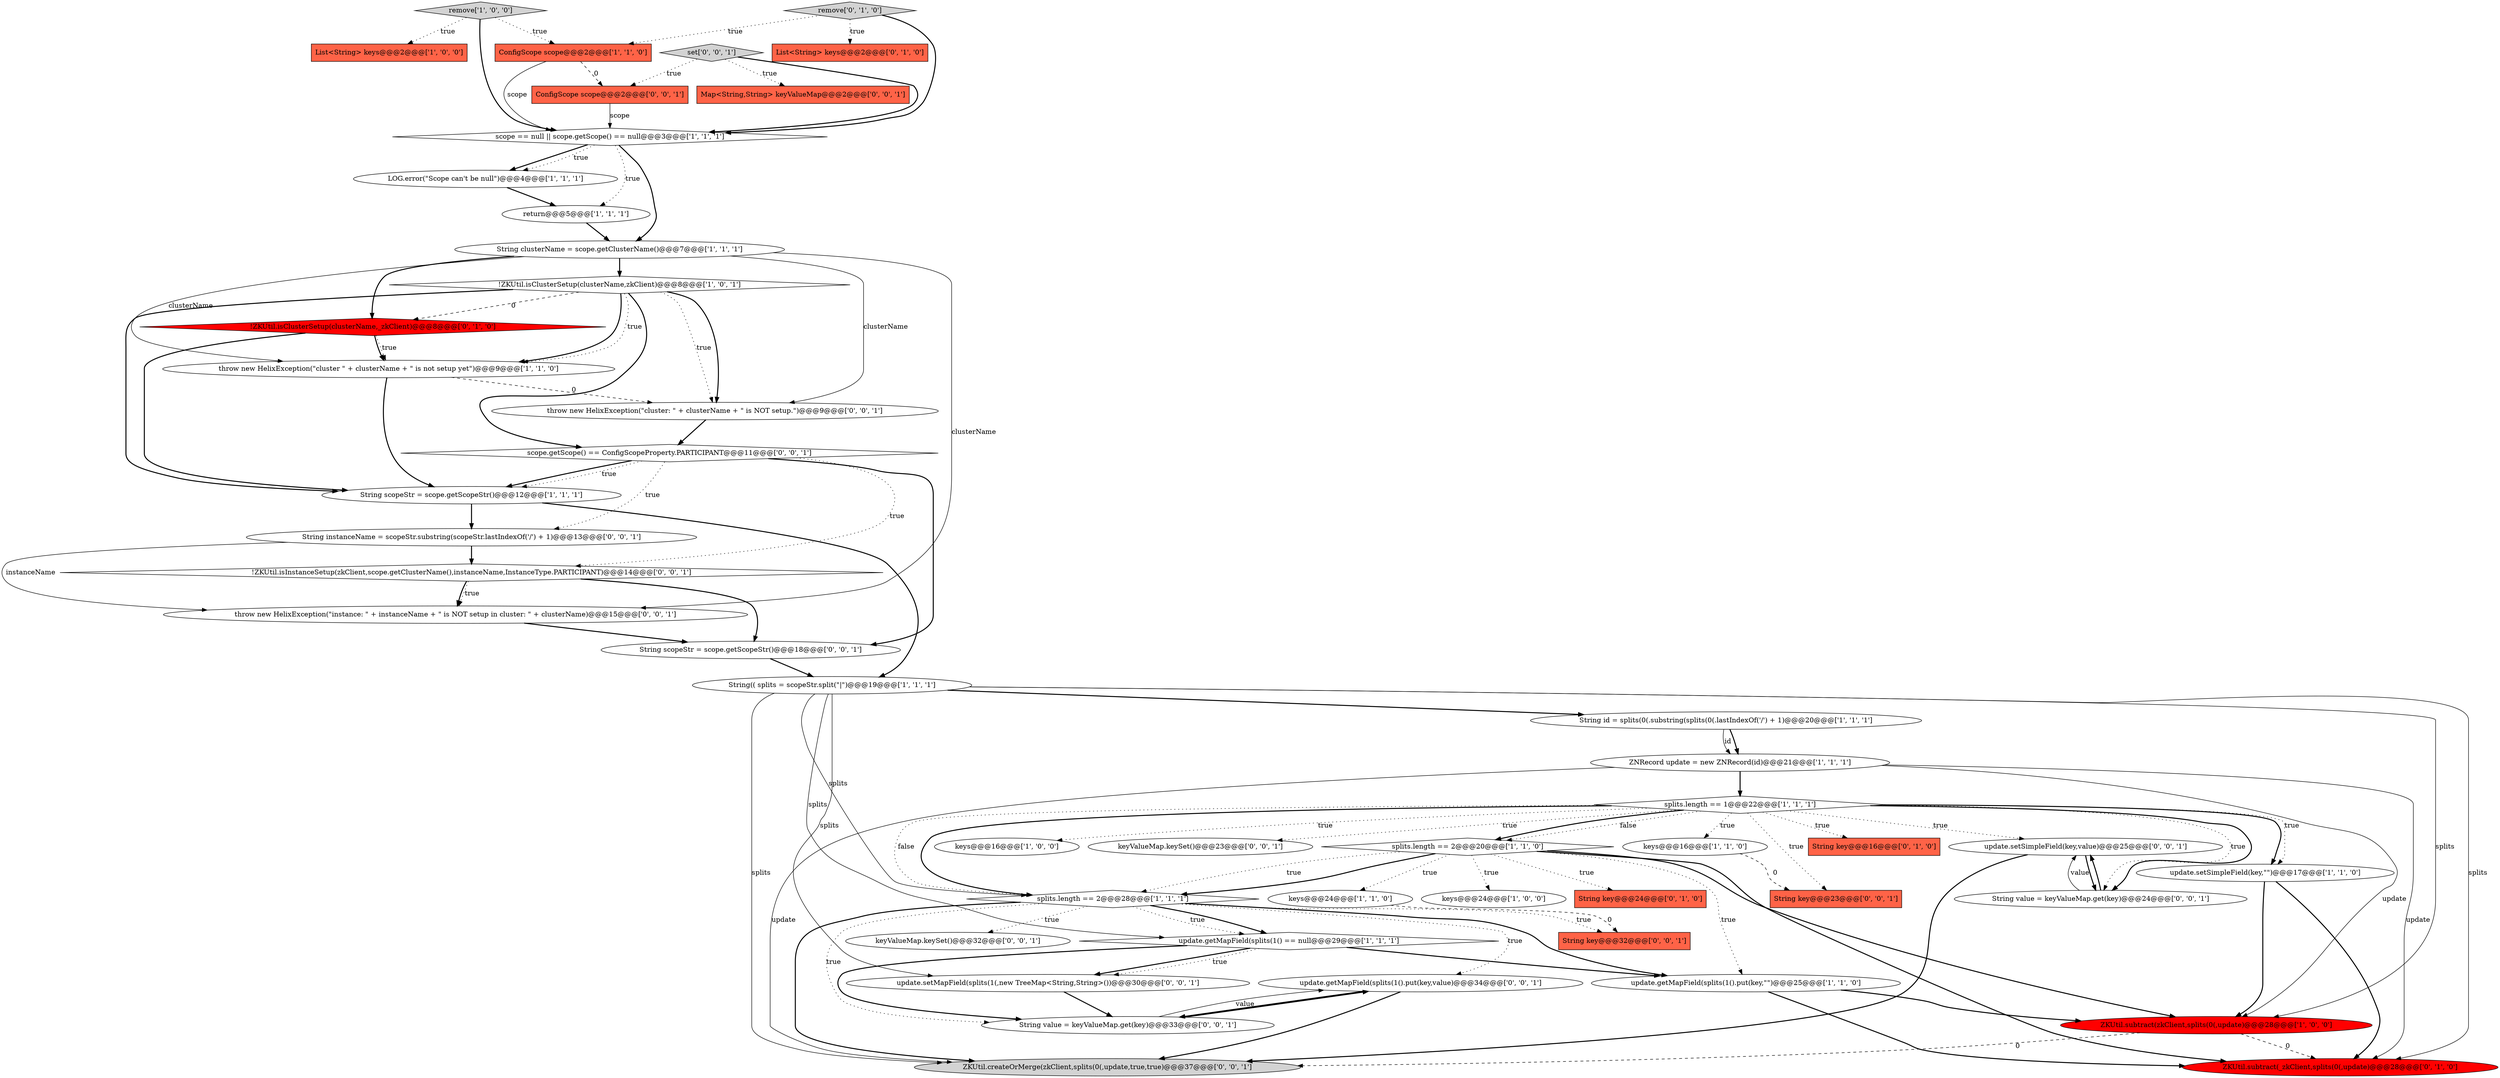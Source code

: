 digraph {
42 [style = filled, label = "throw new HelixException(\"instance: \" + instanceName + \" is NOT setup in cluster: \" + clusterName)@@@15@@@['0', '0', '1']", fillcolor = white, shape = ellipse image = "AAA0AAABBB3BBB"];
19 [style = filled, label = "keys@@@24@@@['1', '1', '0']", fillcolor = white, shape = ellipse image = "AAA0AAABBB1BBB"];
11 [style = filled, label = "ZKUtil.subtract(zkClient,splits(0(,update)@@@28@@@['1', '0', '0']", fillcolor = red, shape = ellipse image = "AAA1AAABBB1BBB"];
4 [style = filled, label = "keys@@@16@@@['1', '0', '0']", fillcolor = white, shape = ellipse image = "AAA0AAABBB1BBB"];
31 [style = filled, label = "Map<String,String> keyValueMap@@@2@@@['0', '0', '1']", fillcolor = tomato, shape = box image = "AAA0AAABBB3BBB"];
8 [style = filled, label = "String scopeStr = scope.getScopeStr()@@@12@@@['1', '1', '1']", fillcolor = white, shape = ellipse image = "AAA0AAABBB1BBB"];
34 [style = filled, label = "scope.getScope() == ConfigScopeProperty.PARTICIPANT@@@11@@@['0', '0', '1']", fillcolor = white, shape = diamond image = "AAA0AAABBB3BBB"];
44 [style = filled, label = "keyValueMap.keySet()@@@23@@@['0', '0', '1']", fillcolor = white, shape = ellipse image = "AAA0AAABBB3BBB"];
22 [style = filled, label = "remove['1', '0', '0']", fillcolor = lightgray, shape = diamond image = "AAA0AAABBB1BBB"];
23 [style = filled, label = "update.setSimpleField(key,\"\")@@@17@@@['1', '1', '0']", fillcolor = white, shape = ellipse image = "AAA0AAABBB1BBB"];
16 [style = filled, label = "splits.length == 2@@@20@@@['1', '1', '0']", fillcolor = white, shape = diamond image = "AAA0AAABBB1BBB"];
7 [style = filled, label = "return@@@5@@@['1', '1', '1']", fillcolor = white, shape = ellipse image = "AAA0AAABBB1BBB"];
36 [style = filled, label = "ZKUtil.createOrMerge(zkClient,splits(0(,update,true,true)@@@37@@@['0', '0', '1']", fillcolor = lightgray, shape = ellipse image = "AAA0AAABBB3BBB"];
10 [style = filled, label = "throw new HelixException(\"cluster \" + clusterName + \" is not setup yet\")@@@9@@@['1', '1', '0']", fillcolor = white, shape = ellipse image = "AAA0AAABBB1BBB"];
21 [style = filled, label = "ConfigScope scope@@@2@@@['1', '1', '0']", fillcolor = tomato, shape = box image = "AAA0AAABBB1BBB"];
45 [style = filled, label = "update.getMapField(splits(1().put(key,value)@@@34@@@['0', '0', '1']", fillcolor = white, shape = ellipse image = "AAA0AAABBB3BBB"];
13 [style = filled, label = "String(( splits = scopeStr.split(\"\|\")@@@19@@@['1', '1', '1']", fillcolor = white, shape = ellipse image = "AAA0AAABBB1BBB"];
5 [style = filled, label = "splits.length == 2@@@28@@@['1', '1', '1']", fillcolor = white, shape = diamond image = "AAA0AAABBB1BBB"];
40 [style = filled, label = "String scopeStr = scope.getScopeStr()@@@18@@@['0', '0', '1']", fillcolor = white, shape = ellipse image = "AAA0AAABBB3BBB"];
39 [style = filled, label = "!ZKUtil.isInstanceSetup(zkClient,scope.getClusterName(),instanceName,InstanceType.PARTICIPANT)@@@14@@@['0', '0', '1']", fillcolor = white, shape = diamond image = "AAA0AAABBB3BBB"];
17 [style = filled, label = "String clusterName = scope.getClusterName()@@@7@@@['1', '1', '1']", fillcolor = white, shape = ellipse image = "AAA0AAABBB1BBB"];
28 [style = filled, label = "!ZKUtil.isClusterSetup(clusterName,_zkClient)@@@8@@@['0', '1', '0']", fillcolor = red, shape = diamond image = "AAA1AAABBB2BBB"];
47 [style = filled, label = "set['0', '0', '1']", fillcolor = lightgray, shape = diamond image = "AAA0AAABBB3BBB"];
30 [style = filled, label = "keyValueMap.keySet()@@@32@@@['0', '0', '1']", fillcolor = white, shape = ellipse image = "AAA0AAABBB3BBB"];
14 [style = filled, label = "update.getMapField(splits(1() == null@@@29@@@['1', '1', '1']", fillcolor = white, shape = diamond image = "AAA0AAABBB1BBB"];
25 [style = filled, label = "String key@@@16@@@['0', '1', '0']", fillcolor = tomato, shape = box image = "AAA0AAABBB2BBB"];
0 [style = filled, label = "splits.length == 1@@@22@@@['1', '1', '1']", fillcolor = white, shape = diamond image = "AAA0AAABBB1BBB"];
24 [style = filled, label = "remove['0', '1', '0']", fillcolor = lightgray, shape = diamond image = "AAA0AAABBB2BBB"];
29 [style = filled, label = "ZKUtil.subtract(_zkClient,splits(0(,update)@@@28@@@['0', '1', '0']", fillcolor = red, shape = ellipse image = "AAA1AAABBB2BBB"];
32 [style = filled, label = "String instanceName = scopeStr.substring(scopeStr.lastIndexOf('/') + 1)@@@13@@@['0', '0', '1']", fillcolor = white, shape = ellipse image = "AAA0AAABBB3BBB"];
33 [style = filled, label = "String value = keyValueMap.get(key)@@@33@@@['0', '0', '1']", fillcolor = white, shape = ellipse image = "AAA0AAABBB3BBB"];
9 [style = filled, label = "keys@@@24@@@['1', '0', '0']", fillcolor = white, shape = ellipse image = "AAA0AAABBB1BBB"];
48 [style = filled, label = "ConfigScope scope@@@2@@@['0', '0', '1']", fillcolor = tomato, shape = box image = "AAA0AAABBB3BBB"];
12 [style = filled, label = "keys@@@16@@@['1', '1', '0']", fillcolor = white, shape = ellipse image = "AAA0AAABBB1BBB"];
20 [style = filled, label = "List<String> keys@@@2@@@['1', '0', '0']", fillcolor = tomato, shape = box image = "AAA0AAABBB1BBB"];
46 [style = filled, label = "String key@@@23@@@['0', '0', '1']", fillcolor = tomato, shape = box image = "AAA0AAABBB3BBB"];
26 [style = filled, label = "List<String> keys@@@2@@@['0', '1', '0']", fillcolor = tomato, shape = box image = "AAA0AAABBB2BBB"];
38 [style = filled, label = "update.setMapField(splits(1(,new TreeMap<String,String>())@@@30@@@['0', '0', '1']", fillcolor = white, shape = ellipse image = "AAA0AAABBB3BBB"];
35 [style = filled, label = "String key@@@32@@@['0', '0', '1']", fillcolor = tomato, shape = box image = "AAA0AAABBB3BBB"];
41 [style = filled, label = "update.setSimpleField(key,value)@@@25@@@['0', '0', '1']", fillcolor = white, shape = ellipse image = "AAA0AAABBB3BBB"];
2 [style = filled, label = "scope == null || scope.getScope() == null@@@3@@@['1', '1', '1']", fillcolor = white, shape = diamond image = "AAA0AAABBB1BBB"];
43 [style = filled, label = "String value = keyValueMap.get(key)@@@24@@@['0', '0', '1']", fillcolor = white, shape = ellipse image = "AAA0AAABBB3BBB"];
3 [style = filled, label = "!ZKUtil.isClusterSetup(clusterName,zkClient)@@@8@@@['1', '0', '1']", fillcolor = white, shape = diamond image = "AAA0AAABBB1BBB"];
18 [style = filled, label = "String id = splits(0(.substring(splits(0(.lastIndexOf('/') + 1)@@@20@@@['1', '1', '1']", fillcolor = white, shape = ellipse image = "AAA0AAABBB1BBB"];
27 [style = filled, label = "String key@@@24@@@['0', '1', '0']", fillcolor = tomato, shape = box image = "AAA0AAABBB2BBB"];
15 [style = filled, label = "update.getMapField(splits(1().put(key,\"\")@@@25@@@['1', '1', '0']", fillcolor = white, shape = ellipse image = "AAA0AAABBB1BBB"];
37 [style = filled, label = "throw new HelixException(\"cluster: \" + clusterName + \" is NOT setup.\")@@@9@@@['0', '0', '1']", fillcolor = white, shape = ellipse image = "AAA0AAABBB3BBB"];
1 [style = filled, label = "ZNRecord update = new ZNRecord(id)@@@21@@@['1', '1', '1']", fillcolor = white, shape = ellipse image = "AAA0AAABBB1BBB"];
6 [style = filled, label = "LOG.error(\"Scope can't be null\")@@@4@@@['1', '1', '1']", fillcolor = white, shape = ellipse image = "AAA0AAABBB1BBB"];
17->42 [style = solid, label="clusterName"];
0->12 [style = dotted, label="true"];
17->10 [style = solid, label="clusterName"];
1->11 [style = solid, label="update"];
16->9 [style = dotted, label="true"];
2->6 [style = bold, label=""];
1->29 [style = solid, label="update"];
45->33 [style = bold, label=""];
5->15 [style = bold, label=""];
39->42 [style = dotted, label="true"];
43->41 [style = solid, label="value"];
40->13 [style = bold, label=""];
0->25 [style = dotted, label="true"];
3->34 [style = bold, label=""];
23->29 [style = bold, label=""];
15->11 [style = bold, label=""];
10->8 [style = bold, label=""];
17->37 [style = solid, label="clusterName"];
16->5 [style = dotted, label="true"];
21->48 [style = dashed, label="0"];
0->5 [style = dotted, label="false"];
33->45 [style = bold, label=""];
12->46 [style = dashed, label="0"];
48->2 [style = solid, label="scope"];
24->21 [style = dotted, label="true"];
5->36 [style = bold, label=""];
0->46 [style = dotted, label="true"];
13->11 [style = solid, label="splits"];
28->10 [style = dotted, label="true"];
0->44 [style = dotted, label="true"];
0->43 [style = dotted, label="true"];
16->29 [style = bold, label=""];
1->36 [style = solid, label="update"];
14->38 [style = bold, label=""];
5->33 [style = dotted, label="true"];
1->0 [style = bold, label=""];
34->8 [style = bold, label=""];
32->42 [style = solid, label="instanceName"];
11->36 [style = dashed, label="0"];
42->40 [style = bold, label=""];
3->10 [style = bold, label=""];
0->16 [style = dotted, label="false"];
34->8 [style = dotted, label="true"];
22->20 [style = dotted, label="true"];
0->23 [style = bold, label=""];
18->1 [style = bold, label=""];
24->26 [style = dotted, label="true"];
47->2 [style = bold, label=""];
14->15 [style = bold, label=""];
5->30 [style = dotted, label="true"];
19->35 [style = dashed, label="0"];
6->7 [style = bold, label=""];
38->33 [style = bold, label=""];
0->41 [style = dotted, label="true"];
39->42 [style = bold, label=""];
41->43 [style = bold, label=""];
15->29 [style = bold, label=""];
13->18 [style = bold, label=""];
2->17 [style = bold, label=""];
22->21 [style = dotted, label="true"];
0->16 [style = bold, label=""];
3->28 [style = dashed, label="0"];
47->48 [style = dotted, label="true"];
7->17 [style = bold, label=""];
22->2 [style = bold, label=""];
3->37 [style = bold, label=""];
34->40 [style = bold, label=""];
0->43 [style = bold, label=""];
3->10 [style = dotted, label="true"];
0->4 [style = dotted, label="true"];
45->36 [style = bold, label=""];
3->37 [style = dotted, label="true"];
33->45 [style = solid, label="value"];
34->39 [style = dotted, label="true"];
5->35 [style = dotted, label="true"];
41->36 [style = bold, label=""];
2->6 [style = dotted, label="true"];
39->40 [style = bold, label=""];
5->45 [style = dotted, label="true"];
3->8 [style = bold, label=""];
28->8 [style = bold, label=""];
17->3 [style = bold, label=""];
16->5 [style = bold, label=""];
43->41 [style = bold, label=""];
13->29 [style = solid, label="splits"];
0->23 [style = dotted, label="true"];
16->27 [style = dotted, label="true"];
18->1 [style = solid, label="id"];
32->39 [style = bold, label=""];
23->11 [style = bold, label=""];
8->13 [style = bold, label=""];
0->5 [style = bold, label=""];
16->15 [style = dotted, label="true"];
34->32 [style = dotted, label="true"];
13->36 [style = solid, label="splits"];
16->19 [style = dotted, label="true"];
5->14 [style = dotted, label="true"];
21->2 [style = solid, label="scope"];
16->11 [style = bold, label=""];
28->10 [style = bold, label=""];
24->2 [style = bold, label=""];
13->5 [style = solid, label="splits"];
8->32 [style = bold, label=""];
11->29 [style = dashed, label="0"];
5->14 [style = bold, label=""];
47->31 [style = dotted, label="true"];
14->33 [style = bold, label=""];
13->14 [style = solid, label="splits"];
17->28 [style = bold, label=""];
14->38 [style = dotted, label="true"];
13->38 [style = solid, label="splits"];
2->7 [style = dotted, label="true"];
37->34 [style = bold, label=""];
10->37 [style = dashed, label="0"];
}
